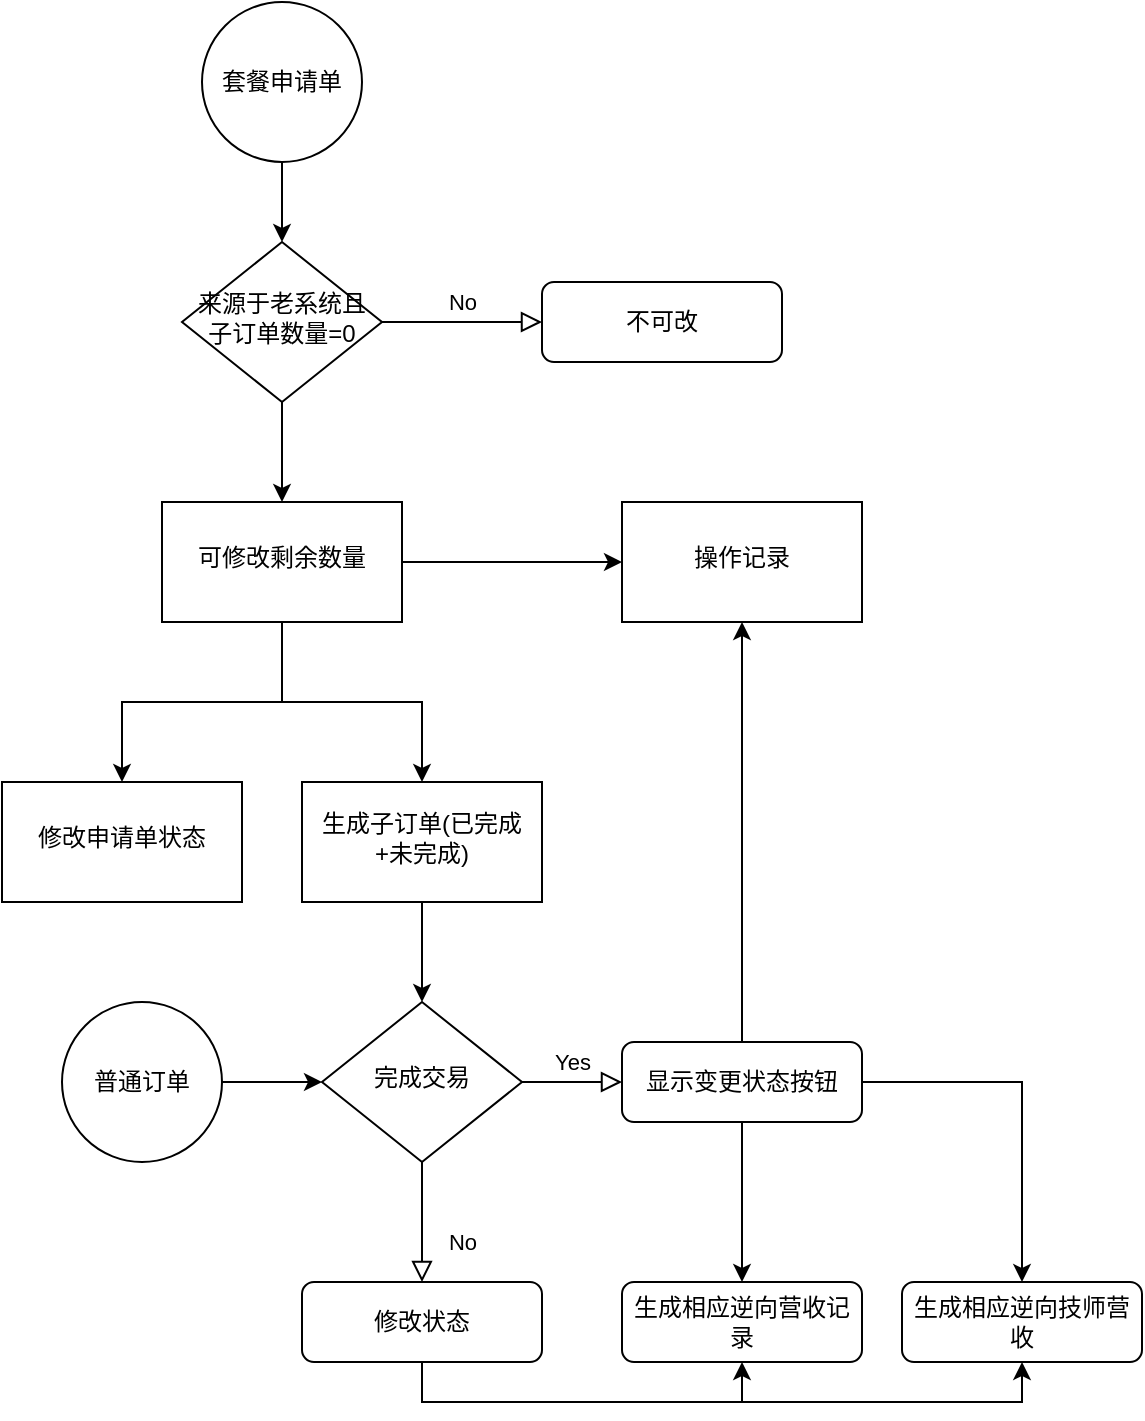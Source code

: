 <mxfile version="20.0.1" type="github">
  <diagram id="C5RBs43oDa-KdzZeNtuy" name="Page-1">
    <mxGraphModel dx="1987" dy="1163" grid="1" gridSize="10" guides="1" tooltips="1" connect="1" arrows="1" fold="1" page="1" pageScale="1" pageWidth="827" pageHeight="1169" math="0" shadow="0">
      <root>
        <mxCell id="WIyWlLk6GJQsqaUBKTNV-0" />
        <mxCell id="WIyWlLk6GJQsqaUBKTNV-1" parent="WIyWlLk6GJQsqaUBKTNV-0" />
        <mxCell id="WIyWlLk6GJQsqaUBKTNV-5" value="No" style="edgeStyle=orthogonalEdgeStyle;rounded=0;html=1;jettySize=auto;orthogonalLoop=1;fontSize=11;endArrow=block;endFill=0;endSize=8;strokeWidth=1;shadow=0;labelBackgroundColor=none;" parent="WIyWlLk6GJQsqaUBKTNV-1" source="WIyWlLk6GJQsqaUBKTNV-6" target="WIyWlLk6GJQsqaUBKTNV-7" edge="1">
          <mxGeometry y="10" relative="1" as="geometry">
            <mxPoint as="offset" />
          </mxGeometry>
        </mxCell>
        <mxCell id="TKb8ByM-8Iq7whhSpAt6-3" value="" style="edgeStyle=orthogonalEdgeStyle;rounded=0;orthogonalLoop=1;jettySize=auto;html=1;" parent="WIyWlLk6GJQsqaUBKTNV-1" source="WIyWlLk6GJQsqaUBKTNV-6" target="TKb8ByM-8Iq7whhSpAt6-2" edge="1">
          <mxGeometry relative="1" as="geometry" />
        </mxCell>
        <mxCell id="WIyWlLk6GJQsqaUBKTNV-6" value="来源于老系统且子订单数量=0" style="rhombus;whiteSpace=wrap;html=1;shadow=0;fontFamily=Helvetica;fontSize=12;align=center;strokeWidth=1;spacing=6;spacingTop=-4;" parent="WIyWlLk6GJQsqaUBKTNV-1" vertex="1">
          <mxGeometry x="140" y="170" width="100" height="80" as="geometry" />
        </mxCell>
        <mxCell id="WIyWlLk6GJQsqaUBKTNV-7" value="不可改" style="rounded=1;whiteSpace=wrap;html=1;fontSize=12;glass=0;strokeWidth=1;shadow=0;" parent="WIyWlLk6GJQsqaUBKTNV-1" vertex="1">
          <mxGeometry x="320" y="190" width="120" height="40" as="geometry" />
        </mxCell>
        <mxCell id="TKb8ByM-8Iq7whhSpAt6-5" value="" style="edgeStyle=orthogonalEdgeStyle;rounded=0;orthogonalLoop=1;jettySize=auto;html=1;" parent="WIyWlLk6GJQsqaUBKTNV-1" source="TKb8ByM-8Iq7whhSpAt6-2" target="TKb8ByM-8Iq7whhSpAt6-4" edge="1">
          <mxGeometry relative="1" as="geometry" />
        </mxCell>
        <mxCell id="TKb8ByM-8Iq7whhSpAt6-7" value="" style="edgeStyle=orthogonalEdgeStyle;rounded=0;orthogonalLoop=1;jettySize=auto;html=1;" parent="WIyWlLk6GJQsqaUBKTNV-1" source="TKb8ByM-8Iq7whhSpAt6-2" target="TKb8ByM-8Iq7whhSpAt6-6" edge="1">
          <mxGeometry relative="1" as="geometry" />
        </mxCell>
        <mxCell id="TKb8ByM-8Iq7whhSpAt6-28" value="" style="edgeStyle=orthogonalEdgeStyle;rounded=0;orthogonalLoop=1;jettySize=auto;html=1;" parent="WIyWlLk6GJQsqaUBKTNV-1" source="TKb8ByM-8Iq7whhSpAt6-2" target="TKb8ByM-8Iq7whhSpAt6-27" edge="1">
          <mxGeometry relative="1" as="geometry" />
        </mxCell>
        <mxCell id="TKb8ByM-8Iq7whhSpAt6-2" value="可修改剩余数量" style="whiteSpace=wrap;html=1;shadow=0;strokeWidth=1;spacing=6;spacingTop=-4;" parent="WIyWlLk6GJQsqaUBKTNV-1" vertex="1">
          <mxGeometry x="130" y="300" width="120" height="60" as="geometry" />
        </mxCell>
        <mxCell id="TKb8ByM-8Iq7whhSpAt6-15" style="edgeStyle=orthogonalEdgeStyle;rounded=0;orthogonalLoop=1;jettySize=auto;html=1;" parent="WIyWlLk6GJQsqaUBKTNV-1" source="TKb8ByM-8Iq7whhSpAt6-4" target="TKb8ByM-8Iq7whhSpAt6-12" edge="1">
          <mxGeometry relative="1" as="geometry" />
        </mxCell>
        <mxCell id="TKb8ByM-8Iq7whhSpAt6-4" value="生成子订单(已完成+未完成)" style="whiteSpace=wrap;html=1;shadow=0;strokeWidth=1;spacing=6;spacingTop=-4;" parent="WIyWlLk6GJQsqaUBKTNV-1" vertex="1">
          <mxGeometry x="200" y="440" width="120" height="60" as="geometry" />
        </mxCell>
        <mxCell id="TKb8ByM-8Iq7whhSpAt6-6" value="修改申请单状态" style="whiteSpace=wrap;html=1;shadow=0;strokeWidth=1;spacing=6;spacingTop=-4;" parent="WIyWlLk6GJQsqaUBKTNV-1" vertex="1">
          <mxGeometry x="50" y="440" width="120" height="60" as="geometry" />
        </mxCell>
        <mxCell id="TKb8ByM-8Iq7whhSpAt6-10" value="No" style="rounded=0;html=1;jettySize=auto;orthogonalLoop=1;fontSize=11;endArrow=block;endFill=0;endSize=8;strokeWidth=1;shadow=0;labelBackgroundColor=none;edgeStyle=orthogonalEdgeStyle;" parent="WIyWlLk6GJQsqaUBKTNV-1" source="TKb8ByM-8Iq7whhSpAt6-12" target="TKb8ByM-8Iq7whhSpAt6-13" edge="1">
          <mxGeometry x="0.333" y="20" relative="1" as="geometry">
            <mxPoint as="offset" />
          </mxGeometry>
        </mxCell>
        <mxCell id="TKb8ByM-8Iq7whhSpAt6-11" value="Yes" style="edgeStyle=orthogonalEdgeStyle;rounded=0;html=1;jettySize=auto;orthogonalLoop=1;fontSize=11;endArrow=block;endFill=0;endSize=8;strokeWidth=1;shadow=0;labelBackgroundColor=none;" parent="WIyWlLk6GJQsqaUBKTNV-1" source="TKb8ByM-8Iq7whhSpAt6-12" target="TKb8ByM-8Iq7whhSpAt6-14" edge="1">
          <mxGeometry y="10" relative="1" as="geometry">
            <mxPoint as="offset" />
          </mxGeometry>
        </mxCell>
        <mxCell id="TKb8ByM-8Iq7whhSpAt6-12" value="完成交易" style="rhombus;whiteSpace=wrap;html=1;shadow=0;fontFamily=Helvetica;fontSize=12;align=center;strokeWidth=1;spacing=6;spacingTop=-4;" parent="WIyWlLk6GJQsqaUBKTNV-1" vertex="1">
          <mxGeometry x="210" y="550" width="100" height="80" as="geometry" />
        </mxCell>
        <mxCell id="EIKlvtYDoZQ02DvYqxB9-1" style="edgeStyle=orthogonalEdgeStyle;rounded=0;orthogonalLoop=1;jettySize=auto;html=1;exitX=0.5;exitY=1;exitDx=0;exitDy=0;entryX=0.5;entryY=1;entryDx=0;entryDy=0;" edge="1" parent="WIyWlLk6GJQsqaUBKTNV-1" source="TKb8ByM-8Iq7whhSpAt6-13" target="TKb8ByM-8Iq7whhSpAt6-25">
          <mxGeometry relative="1" as="geometry" />
        </mxCell>
        <mxCell id="EIKlvtYDoZQ02DvYqxB9-2" style="edgeStyle=orthogonalEdgeStyle;rounded=0;orthogonalLoop=1;jettySize=auto;html=1;exitX=0.5;exitY=1;exitDx=0;exitDy=0;entryX=0.5;entryY=1;entryDx=0;entryDy=0;" edge="1" parent="WIyWlLk6GJQsqaUBKTNV-1" source="TKb8ByM-8Iq7whhSpAt6-13" target="TKb8ByM-8Iq7whhSpAt6-23">
          <mxGeometry relative="1" as="geometry" />
        </mxCell>
        <mxCell id="TKb8ByM-8Iq7whhSpAt6-13" value="修改状态" style="rounded=1;whiteSpace=wrap;html=1;fontSize=12;glass=0;strokeWidth=1;shadow=0;" parent="WIyWlLk6GJQsqaUBKTNV-1" vertex="1">
          <mxGeometry x="200" y="690" width="120" height="40" as="geometry" />
        </mxCell>
        <mxCell id="TKb8ByM-8Iq7whhSpAt6-24" value="" style="edgeStyle=orthogonalEdgeStyle;rounded=0;orthogonalLoop=1;jettySize=auto;html=1;" parent="WIyWlLk6GJQsqaUBKTNV-1" source="TKb8ByM-8Iq7whhSpAt6-14" target="TKb8ByM-8Iq7whhSpAt6-23" edge="1">
          <mxGeometry relative="1" as="geometry" />
        </mxCell>
        <mxCell id="TKb8ByM-8Iq7whhSpAt6-26" value="" style="edgeStyle=orthogonalEdgeStyle;rounded=0;orthogonalLoop=1;jettySize=auto;html=1;" parent="WIyWlLk6GJQsqaUBKTNV-1" source="TKb8ByM-8Iq7whhSpAt6-14" target="TKb8ByM-8Iq7whhSpAt6-25" edge="1">
          <mxGeometry relative="1" as="geometry" />
        </mxCell>
        <mxCell id="TKb8ByM-8Iq7whhSpAt6-29" style="edgeStyle=orthogonalEdgeStyle;rounded=0;orthogonalLoop=1;jettySize=auto;html=1;entryX=0.5;entryY=1;entryDx=0;entryDy=0;" parent="WIyWlLk6GJQsqaUBKTNV-1" source="TKb8ByM-8Iq7whhSpAt6-14" target="TKb8ByM-8Iq7whhSpAt6-27" edge="1">
          <mxGeometry relative="1" as="geometry" />
        </mxCell>
        <mxCell id="TKb8ByM-8Iq7whhSpAt6-14" value="显示变更状态按钮" style="rounded=1;whiteSpace=wrap;html=1;fontSize=12;glass=0;strokeWidth=1;shadow=0;" parent="WIyWlLk6GJQsqaUBKTNV-1" vertex="1">
          <mxGeometry x="360" y="570" width="120" height="40" as="geometry" />
        </mxCell>
        <mxCell id="TKb8ByM-8Iq7whhSpAt6-23" value="生成相应逆向营收记录" style="rounded=1;whiteSpace=wrap;html=1;fontSize=12;glass=0;strokeWidth=1;shadow=0;" parent="WIyWlLk6GJQsqaUBKTNV-1" vertex="1">
          <mxGeometry x="360" y="690" width="120" height="40" as="geometry" />
        </mxCell>
        <mxCell id="TKb8ByM-8Iq7whhSpAt6-25" value="生成相应逆向技师营收" style="rounded=1;whiteSpace=wrap;html=1;fontSize=12;glass=0;strokeWidth=1;shadow=0;" parent="WIyWlLk6GJQsqaUBKTNV-1" vertex="1">
          <mxGeometry x="500" y="690" width="120" height="40" as="geometry" />
        </mxCell>
        <mxCell id="TKb8ByM-8Iq7whhSpAt6-27" value="操作记录" style="whiteSpace=wrap;html=1;shadow=0;strokeWidth=1;spacing=6;spacingTop=-4;" parent="WIyWlLk6GJQsqaUBKTNV-1" vertex="1">
          <mxGeometry x="360" y="300" width="120" height="60" as="geometry" />
        </mxCell>
        <mxCell id="TKb8ByM-8Iq7whhSpAt6-35" style="edgeStyle=orthogonalEdgeStyle;rounded=0;orthogonalLoop=1;jettySize=auto;html=1;entryX=0;entryY=0.5;entryDx=0;entryDy=0;" parent="WIyWlLk6GJQsqaUBKTNV-1" source="TKb8ByM-8Iq7whhSpAt6-34" target="TKb8ByM-8Iq7whhSpAt6-12" edge="1">
          <mxGeometry relative="1" as="geometry" />
        </mxCell>
        <mxCell id="TKb8ByM-8Iq7whhSpAt6-34" value="普通订单" style="ellipse;whiteSpace=wrap;html=1;aspect=fixed;" parent="WIyWlLk6GJQsqaUBKTNV-1" vertex="1">
          <mxGeometry x="80" y="550" width="80" height="80" as="geometry" />
        </mxCell>
        <mxCell id="TKb8ByM-8Iq7whhSpAt6-40" style="edgeStyle=orthogonalEdgeStyle;rounded=0;orthogonalLoop=1;jettySize=auto;html=1;entryX=0.5;entryY=0;entryDx=0;entryDy=0;" parent="WIyWlLk6GJQsqaUBKTNV-1" source="TKb8ByM-8Iq7whhSpAt6-39" target="WIyWlLk6GJQsqaUBKTNV-6" edge="1">
          <mxGeometry relative="1" as="geometry" />
        </mxCell>
        <mxCell id="TKb8ByM-8Iq7whhSpAt6-39" value="套餐申请单" style="ellipse;whiteSpace=wrap;html=1;aspect=fixed;" parent="WIyWlLk6GJQsqaUBKTNV-1" vertex="1">
          <mxGeometry x="150" y="50" width="80" height="80" as="geometry" />
        </mxCell>
      </root>
    </mxGraphModel>
  </diagram>
</mxfile>
